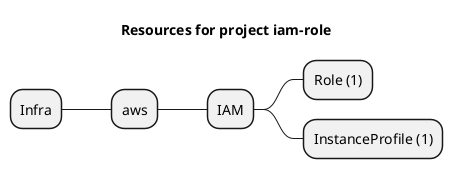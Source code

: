 @startmindmap
title Resources for project iam-role
skinparam monochrome true
+ Infra
++ aws
+++ IAM
++++ Role (1)
++++ InstanceProfile (1)
@endmindmap